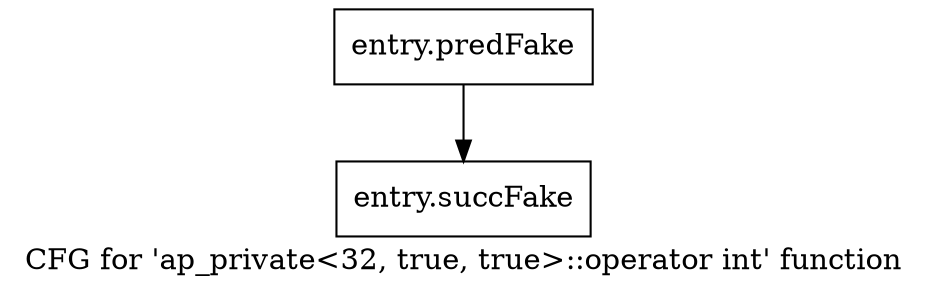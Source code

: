 digraph "CFG for 'ap_private\<32, true, true\>::operator int' function" {
	label="CFG for 'ap_private\<32, true, true\>::operator int' function";

	Node0x59392e0 [shape=record,filename="",linenumber="",label="{entry.predFake}"];
	Node0x59392e0 -> Node0x5aca450[ callList="" memoryops="" filename="/home/omerfaruk/tools/Xilinx/Vitis_HLS/2023.2/include/etc/ap_private.h" execusionnum="2"];
	Node0x5aca450 [shape=record,filename="/home/omerfaruk/tools/Xilinx/Vitis_HLS/2023.2/include/etc/ap_private.h",linenumber="1916",label="{entry.succFake}"];
}
